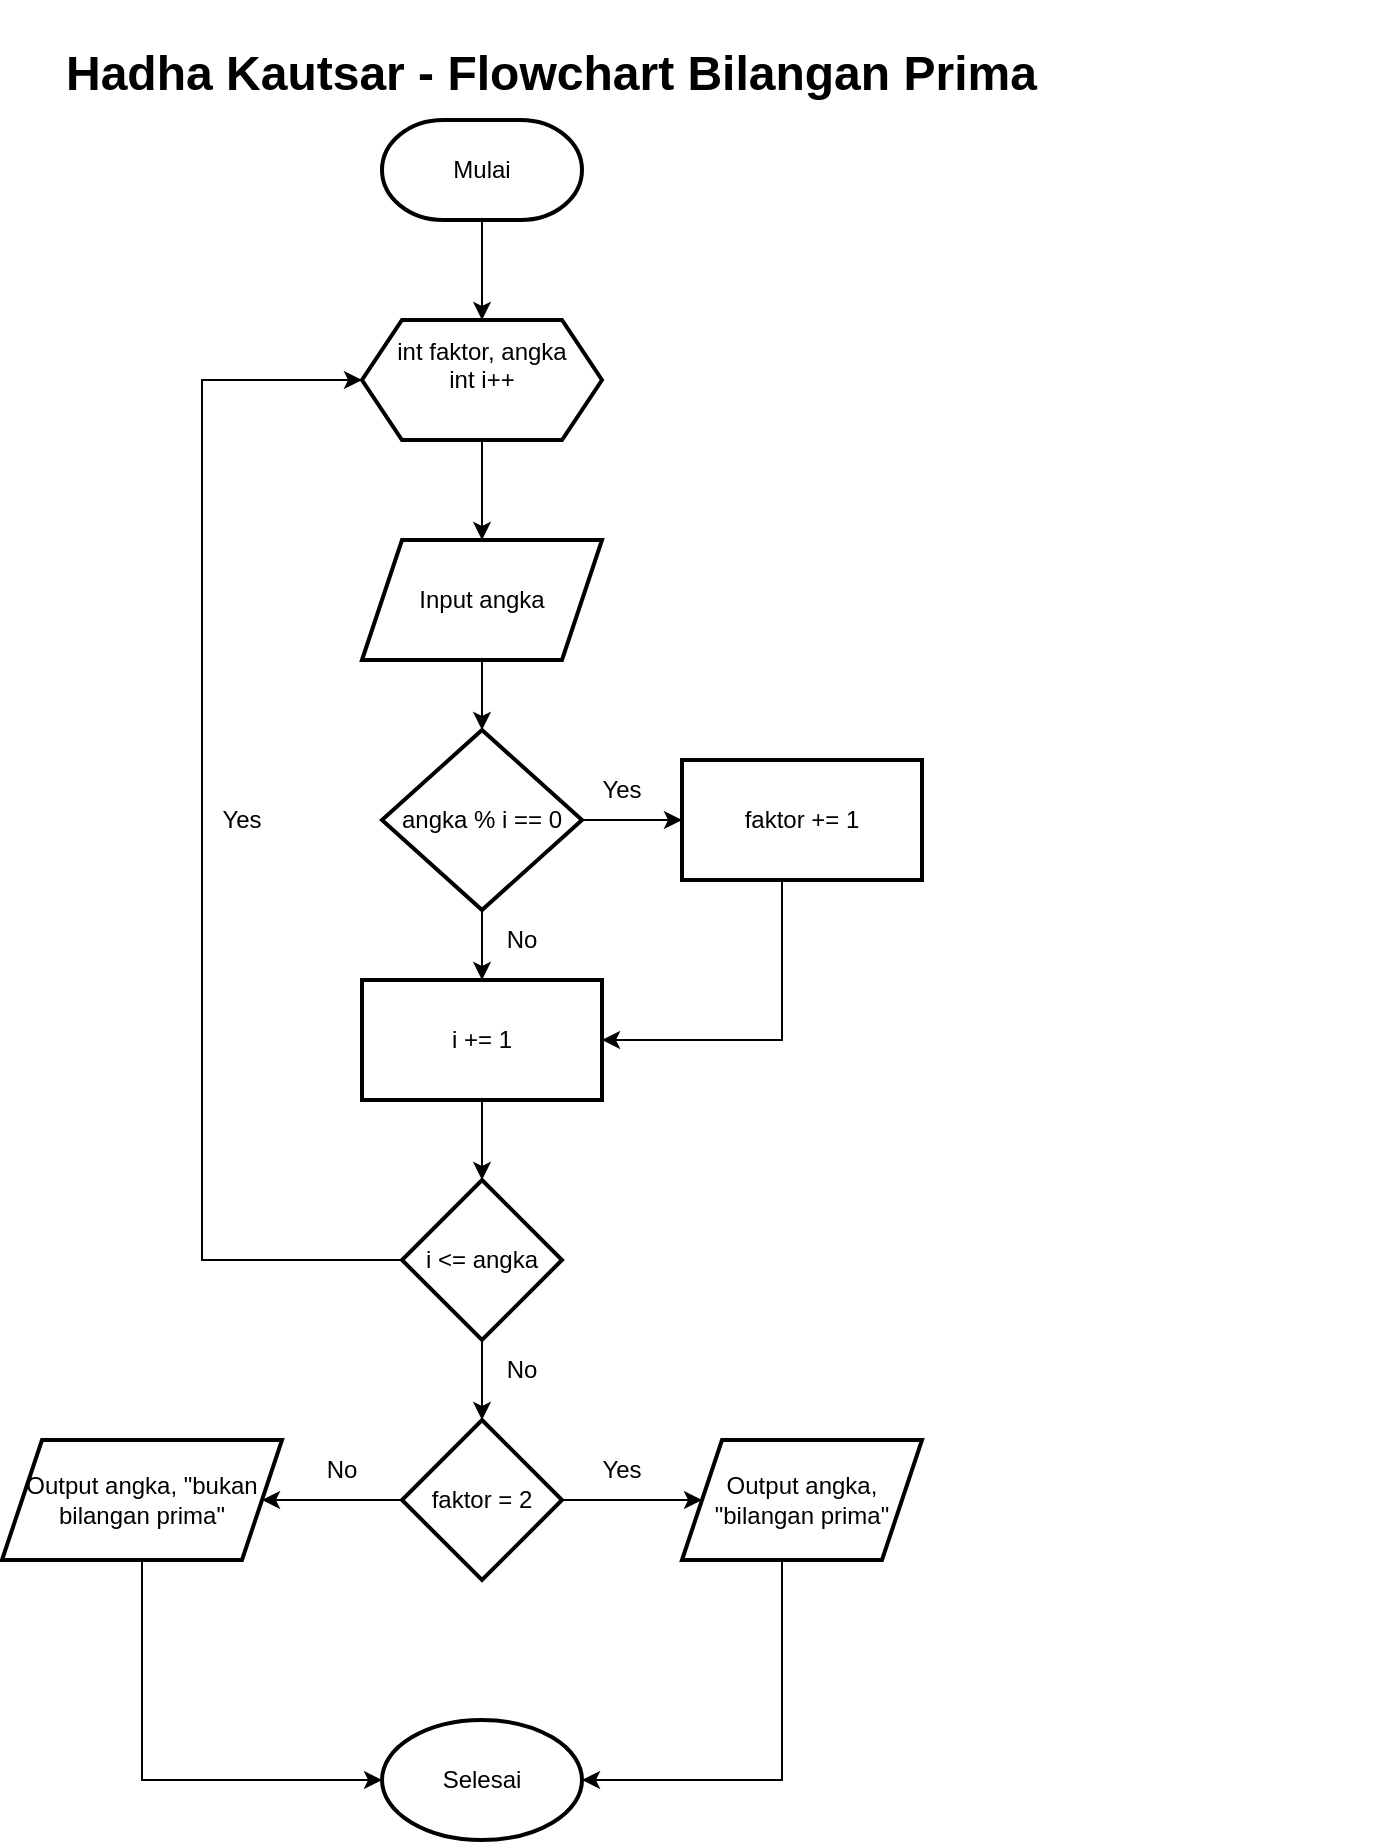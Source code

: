<mxfile version="20.8.20" type="device"><diagram name="Page-1" id="6JJgSMppU5PpqoUlwBgy"><mxGraphModel dx="1730" dy="470" grid="1" gridSize="10" guides="1" tooltips="1" connect="1" arrows="1" fold="1" page="1" pageScale="1" pageWidth="850" pageHeight="1100" math="0" shadow="0"><root><mxCell id="0"/><mxCell id="1" parent="0"/><mxCell id="NH0W6upfeD933-RGzYa9-3" value="&lt;h1&gt;Hadha Kautsar - Flowchart Bilangan Prima&lt;br&gt;&lt;/h1&gt;&lt;p&gt;&lt;br&gt;&lt;/p&gt;" style="text;whiteSpace=wrap;html=1;" parent="1" vertex="1"><mxGeometry x="10" y="10" width="660" height="70" as="geometry"/></mxCell><mxCell id="ES8eshRVwMhNDEjjMYL_-2" value="" style="edgeStyle=orthogonalEdgeStyle;rounded=0;orthogonalLoop=1;jettySize=auto;html=1;" edge="1" parent="1" source="NH0W6upfeD933-RGzYa9-14" target="ES8eshRVwMhNDEjjMYL_-1"><mxGeometry relative="1" as="geometry"/></mxCell><mxCell id="NH0W6upfeD933-RGzYa9-14" value="Mulai" style="strokeWidth=2;html=1;shape=mxgraph.flowchart.terminator;whiteSpace=wrap;" parent="1" vertex="1"><mxGeometry x="170" y="70" width="100" height="50" as="geometry"/></mxCell><mxCell id="ES8eshRVwMhNDEjjMYL_-4" value="" style="edgeStyle=orthogonalEdgeStyle;rounded=0;orthogonalLoop=1;jettySize=auto;html=1;" edge="1" parent="1" source="ES8eshRVwMhNDEjjMYL_-1" target="ES8eshRVwMhNDEjjMYL_-3"><mxGeometry relative="1" as="geometry"/></mxCell><mxCell id="ES8eshRVwMhNDEjjMYL_-1" value="&lt;div&gt;int faktor, angka &lt;br&gt;&lt;/div&gt;&lt;div&gt;int i++ &lt;br&gt;&lt;/div&gt;&lt;div&gt;&lt;br&gt;&lt;/div&gt;" style="shape=hexagon;perimeter=hexagonPerimeter2;whiteSpace=wrap;html=1;fixedSize=1;strokeWidth=2;" vertex="1" parent="1"><mxGeometry x="160" y="170" width="120" height="60" as="geometry"/></mxCell><mxCell id="ES8eshRVwMhNDEjjMYL_-8" value="" style="edgeStyle=orthogonalEdgeStyle;rounded=0;orthogonalLoop=1;jettySize=auto;html=1;" edge="1" parent="1" source="ES8eshRVwMhNDEjjMYL_-3" target="ES8eshRVwMhNDEjjMYL_-7"><mxGeometry relative="1" as="geometry"/></mxCell><mxCell id="ES8eshRVwMhNDEjjMYL_-3" value="Input angka" style="shape=parallelogram;perimeter=parallelogramPerimeter;whiteSpace=wrap;html=1;fixedSize=1;strokeWidth=2;" vertex="1" parent="1"><mxGeometry x="160" y="280" width="120" height="60" as="geometry"/></mxCell><mxCell id="ES8eshRVwMhNDEjjMYL_-10" value="" style="edgeStyle=orthogonalEdgeStyle;rounded=0;orthogonalLoop=1;jettySize=auto;html=1;" edge="1" parent="1" source="ES8eshRVwMhNDEjjMYL_-7" target="ES8eshRVwMhNDEjjMYL_-9"><mxGeometry relative="1" as="geometry"/></mxCell><mxCell id="ES8eshRVwMhNDEjjMYL_-12" value="" style="edgeStyle=orthogonalEdgeStyle;rounded=0;orthogonalLoop=1;jettySize=auto;html=1;" edge="1" parent="1" source="ES8eshRVwMhNDEjjMYL_-7" target="ES8eshRVwMhNDEjjMYL_-11"><mxGeometry relative="1" as="geometry"/></mxCell><mxCell id="ES8eshRVwMhNDEjjMYL_-7" value="angka % i == 0" style="rhombus;whiteSpace=wrap;html=1;strokeWidth=2;" vertex="1" parent="1"><mxGeometry x="170" y="375" width="100" height="90" as="geometry"/></mxCell><mxCell id="ES8eshRVwMhNDEjjMYL_-15" style="edgeStyle=orthogonalEdgeStyle;rounded=0;orthogonalLoop=1;jettySize=auto;html=1;entryX=1;entryY=0.5;entryDx=0;entryDy=0;" edge="1" parent="1" source="ES8eshRVwMhNDEjjMYL_-9" target="ES8eshRVwMhNDEjjMYL_-11"><mxGeometry relative="1" as="geometry"><Array as="points"><mxPoint x="370" y="530"/></Array></mxGeometry></mxCell><mxCell id="ES8eshRVwMhNDEjjMYL_-9" value="faktor += 1" style="whiteSpace=wrap;html=1;strokeWidth=2;" vertex="1" parent="1"><mxGeometry x="320" y="390" width="120" height="60" as="geometry"/></mxCell><mxCell id="ES8eshRVwMhNDEjjMYL_-14" value="" style="edgeStyle=orthogonalEdgeStyle;rounded=0;orthogonalLoop=1;jettySize=auto;html=1;" edge="1" parent="1" source="ES8eshRVwMhNDEjjMYL_-11" target="ES8eshRVwMhNDEjjMYL_-13"><mxGeometry relative="1" as="geometry"/></mxCell><mxCell id="ES8eshRVwMhNDEjjMYL_-11" value="i += 1" style="whiteSpace=wrap;html=1;strokeWidth=2;" vertex="1" parent="1"><mxGeometry x="160" y="500" width="120" height="60" as="geometry"/></mxCell><mxCell id="ES8eshRVwMhNDEjjMYL_-16" style="edgeStyle=orthogonalEdgeStyle;rounded=0;orthogonalLoop=1;jettySize=auto;html=1;entryX=0;entryY=0.5;entryDx=0;entryDy=0;" edge="1" parent="1" source="ES8eshRVwMhNDEjjMYL_-13" target="ES8eshRVwMhNDEjjMYL_-1"><mxGeometry relative="1" as="geometry"><Array as="points"><mxPoint x="80" y="640"/><mxPoint x="80" y="200"/></Array></mxGeometry></mxCell><mxCell id="ES8eshRVwMhNDEjjMYL_-23" value="" style="edgeStyle=orthogonalEdgeStyle;rounded=0;orthogonalLoop=1;jettySize=auto;html=1;" edge="1" parent="1" source="ES8eshRVwMhNDEjjMYL_-13" target="ES8eshRVwMhNDEjjMYL_-22"><mxGeometry relative="1" as="geometry"/></mxCell><mxCell id="ES8eshRVwMhNDEjjMYL_-13" value="i &amp;lt;= angka" style="rhombus;whiteSpace=wrap;html=1;strokeWidth=2;" vertex="1" parent="1"><mxGeometry x="180" y="600" width="80" height="80" as="geometry"/></mxCell><mxCell id="ES8eshRVwMhNDEjjMYL_-17" value="Yes" style="text;html=1;strokeColor=none;fillColor=none;align=center;verticalAlign=middle;whiteSpace=wrap;rounded=0;" vertex="1" parent="1"><mxGeometry x="260" y="390" width="60" height="30" as="geometry"/></mxCell><mxCell id="ES8eshRVwMhNDEjjMYL_-18" value="No" style="text;html=1;strokeColor=none;fillColor=none;align=center;verticalAlign=middle;whiteSpace=wrap;rounded=0;" vertex="1" parent="1"><mxGeometry x="210" y="465" width="60" height="30" as="geometry"/></mxCell><mxCell id="ES8eshRVwMhNDEjjMYL_-19" value="Yes" style="text;html=1;strokeColor=none;fillColor=none;align=center;verticalAlign=middle;whiteSpace=wrap;rounded=0;" vertex="1" parent="1"><mxGeometry x="70" y="405" width="60" height="30" as="geometry"/></mxCell><mxCell id="ES8eshRVwMhNDEjjMYL_-25" value="" style="edgeStyle=orthogonalEdgeStyle;rounded=0;orthogonalLoop=1;jettySize=auto;html=1;" edge="1" parent="1" source="ES8eshRVwMhNDEjjMYL_-22" target="ES8eshRVwMhNDEjjMYL_-24"><mxGeometry relative="1" as="geometry"/></mxCell><mxCell id="ES8eshRVwMhNDEjjMYL_-27" value="" style="edgeStyle=orthogonalEdgeStyle;rounded=0;orthogonalLoop=1;jettySize=auto;html=1;" edge="1" parent="1" source="ES8eshRVwMhNDEjjMYL_-22" target="ES8eshRVwMhNDEjjMYL_-26"><mxGeometry relative="1" as="geometry"/></mxCell><mxCell id="ES8eshRVwMhNDEjjMYL_-22" value="faktor = 2 " style="rhombus;whiteSpace=wrap;html=1;strokeWidth=2;" vertex="1" parent="1"><mxGeometry x="180" y="720" width="80" height="80" as="geometry"/></mxCell><mxCell id="ES8eshRVwMhNDEjjMYL_-29" value="" style="edgeStyle=orthogonalEdgeStyle;rounded=0;orthogonalLoop=1;jettySize=auto;html=1;" edge="1" parent="1" source="ES8eshRVwMhNDEjjMYL_-24" target="ES8eshRVwMhNDEjjMYL_-28"><mxGeometry relative="1" as="geometry"><Array as="points"><mxPoint x="370" y="900"/></Array></mxGeometry></mxCell><mxCell id="ES8eshRVwMhNDEjjMYL_-24" value="Output angka, &quot;bilangan prima&quot;" style="shape=parallelogram;perimeter=parallelogramPerimeter;whiteSpace=wrap;html=1;fixedSize=1;strokeWidth=2;" vertex="1" parent="1"><mxGeometry x="320" y="730" width="120" height="60" as="geometry"/></mxCell><mxCell id="ES8eshRVwMhNDEjjMYL_-36" style="edgeStyle=orthogonalEdgeStyle;rounded=0;orthogonalLoop=1;jettySize=auto;html=1;entryX=0;entryY=0.5;entryDx=0;entryDy=0;" edge="1" parent="1" source="ES8eshRVwMhNDEjjMYL_-26" target="ES8eshRVwMhNDEjjMYL_-28"><mxGeometry relative="1" as="geometry"><Array as="points"><mxPoint x="50" y="900"/></Array></mxGeometry></mxCell><mxCell id="ES8eshRVwMhNDEjjMYL_-26" value="Output angka, &quot;bukan bilangan prima&quot;" style="shape=parallelogram;perimeter=parallelogramPerimeter;whiteSpace=wrap;html=1;fixedSize=1;strokeWidth=2;" vertex="1" parent="1"><mxGeometry x="-20" y="730" width="140" height="60" as="geometry"/></mxCell><mxCell id="ES8eshRVwMhNDEjjMYL_-28" value="Selesai" style="ellipse;whiteSpace=wrap;html=1;strokeWidth=2;" vertex="1" parent="1"><mxGeometry x="170" y="870" width="100" height="60" as="geometry"/></mxCell><mxCell id="ES8eshRVwMhNDEjjMYL_-31" value="Yes" style="text;html=1;strokeColor=none;fillColor=none;align=center;verticalAlign=middle;whiteSpace=wrap;rounded=0;" vertex="1" parent="1"><mxGeometry x="260" y="730" width="60" height="30" as="geometry"/></mxCell><mxCell id="ES8eshRVwMhNDEjjMYL_-33" value="No" style="text;html=1;strokeColor=none;fillColor=none;align=center;verticalAlign=middle;whiteSpace=wrap;rounded=0;" vertex="1" parent="1"><mxGeometry x="120" y="730" width="60" height="30" as="geometry"/></mxCell><mxCell id="ES8eshRVwMhNDEjjMYL_-37" value="No" style="text;html=1;strokeColor=none;fillColor=none;align=center;verticalAlign=middle;whiteSpace=wrap;rounded=0;" vertex="1" parent="1"><mxGeometry x="210" y="680" width="60" height="30" as="geometry"/></mxCell></root></mxGraphModel></diagram></mxfile>
